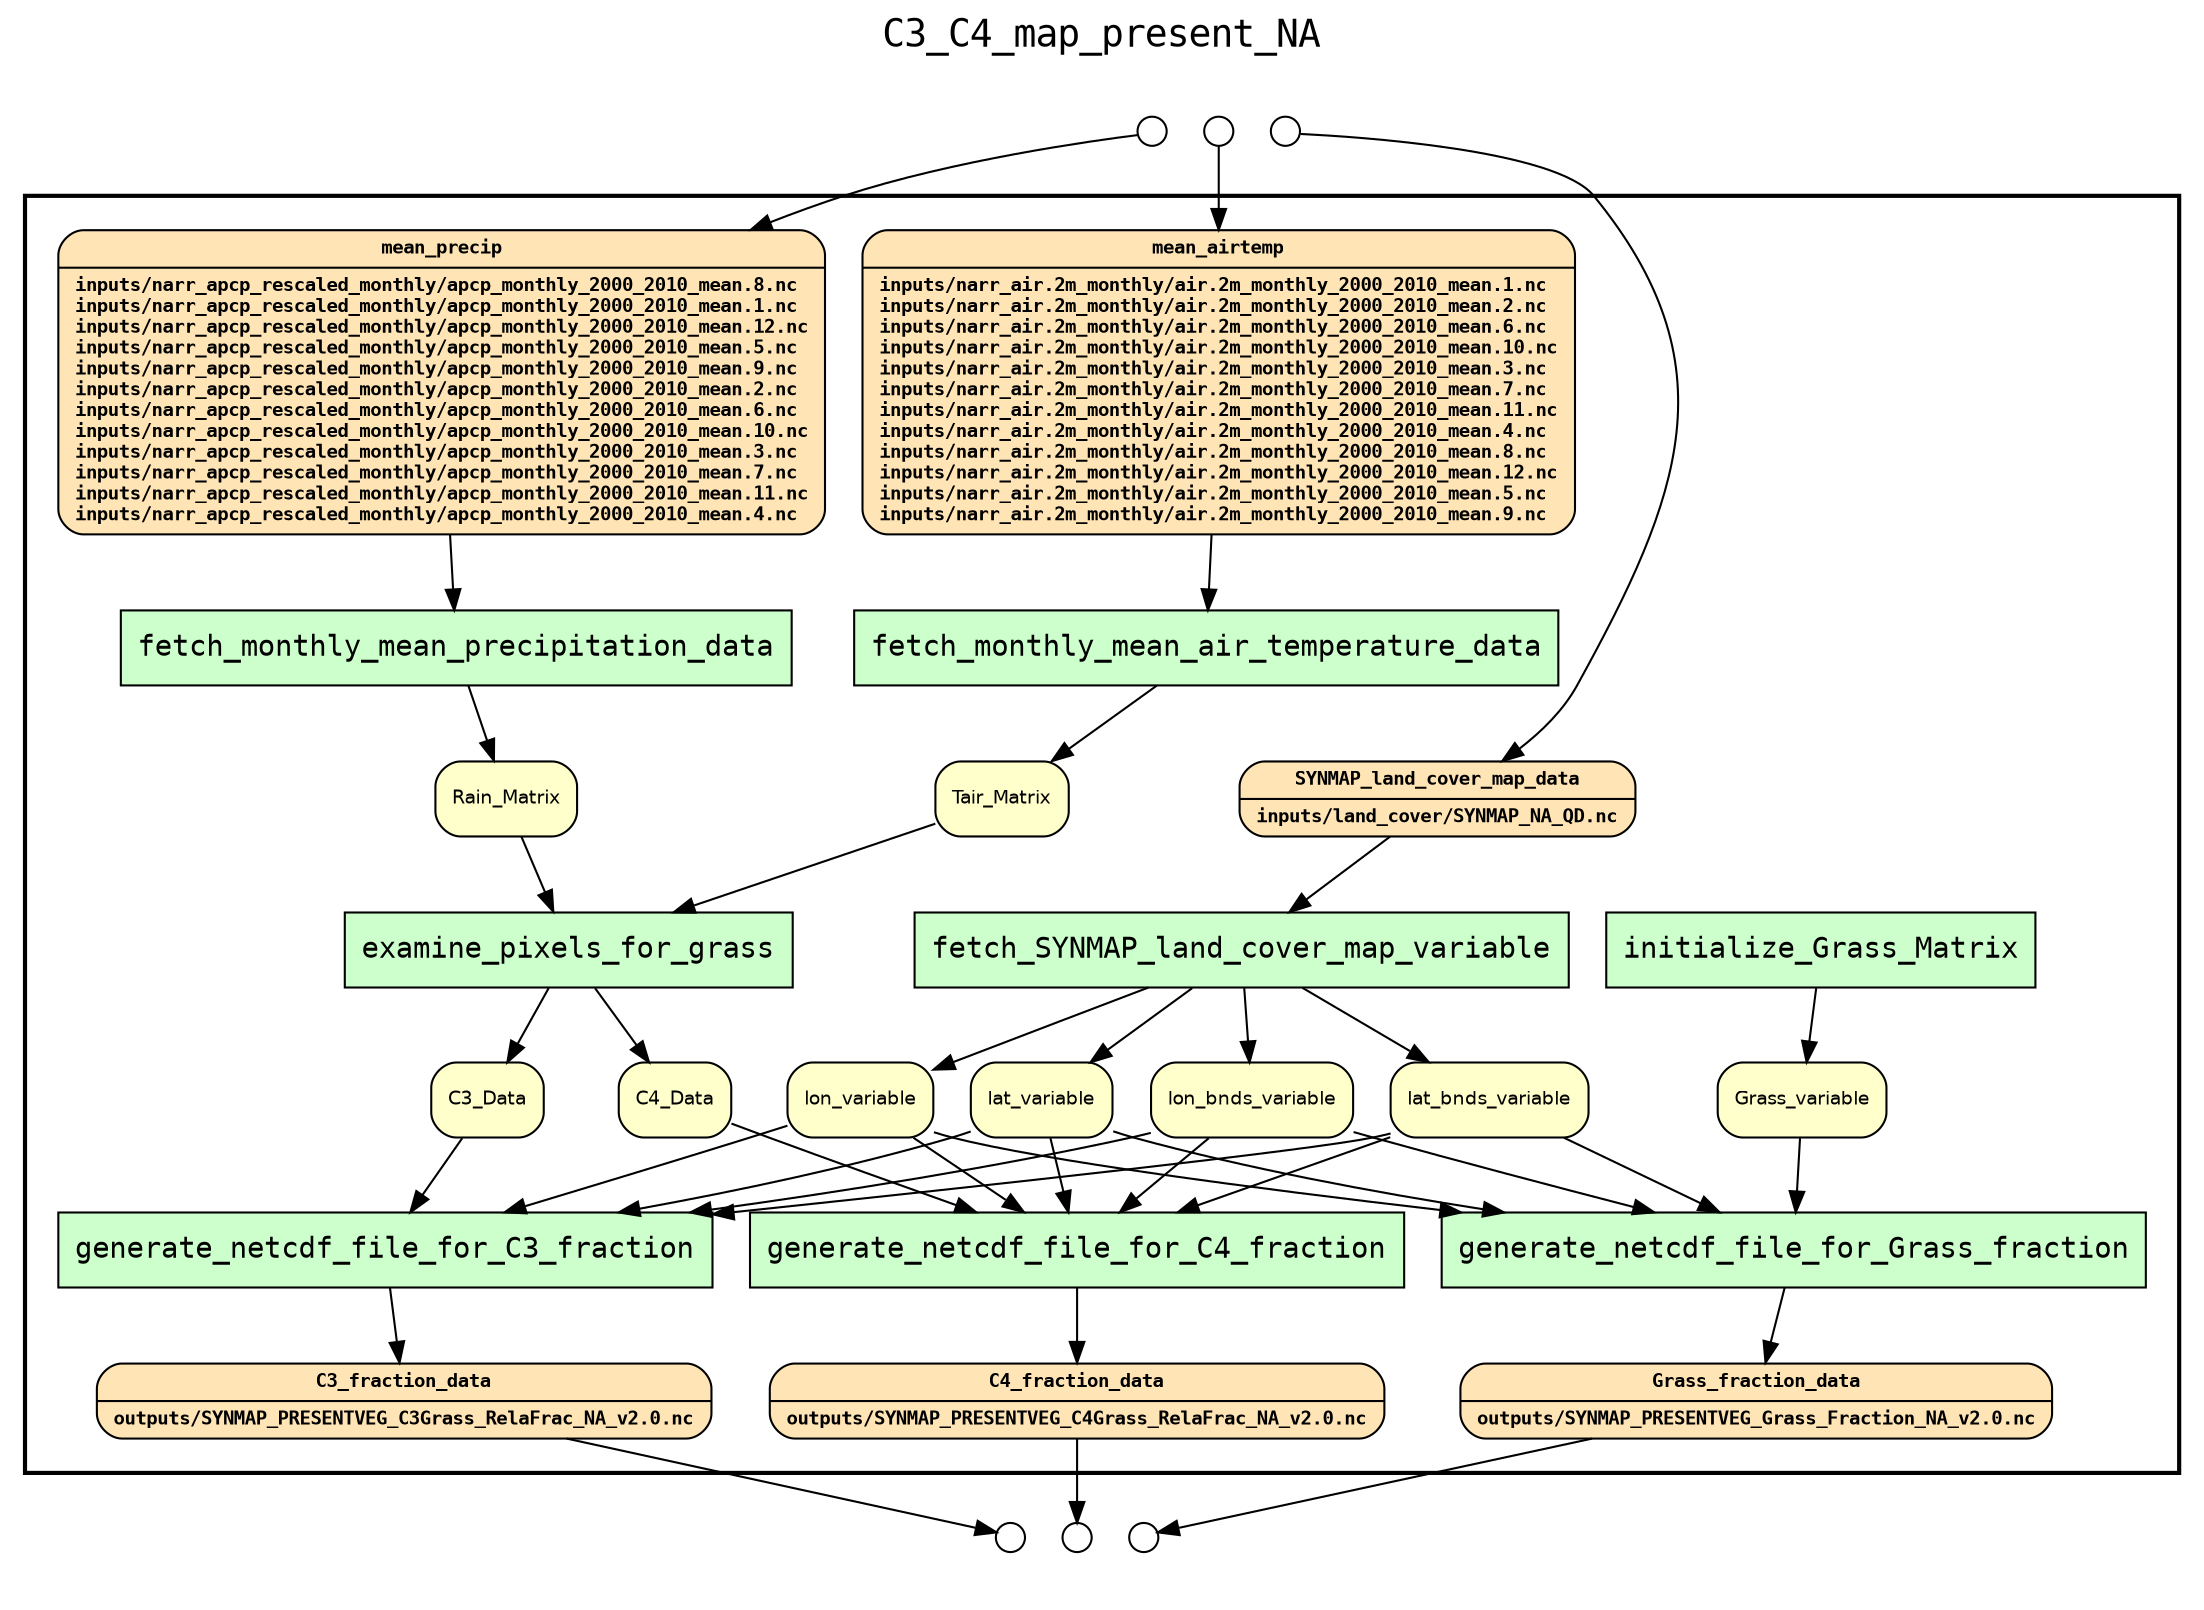 
digraph yw_data_view {
rankdir=TB
fontname=Courier; fontsize=18; labelloc=t
label="C3_C4_map_present_NA"
subgraph cluster_workflow { label=""; color=black; penwidth=2
subgraph cluster_workflow_inner { label=""; color=white
node[shape=box style="filled" fillcolor="#CCFFCC" peripheries=1 fontname=Courier]
fetch_SYNMAP_land_cover_map_variable
fetch_monthly_mean_air_temperature_data
fetch_monthly_mean_precipitation_data
initialize_Grass_Matrix
examine_pixels_for_grass
generate_netcdf_file_for_C3_fraction
generate_netcdf_file_for_C4_fraction
generate_netcdf_file_for_Grass_fraction
node[shape=box style="filled" fillcolor="#CCFFCC" peripheries=1 fontname=Courier]
node[shape=box style="rounded,filled" fillcolor="#FFE4B5" peripheries=1 fontname="Courier-Bold" fontsize=9]
SYNMAP_land_cover_map_data[shape=record rankdir=LR label="{<f0> SYNMAP_land_cover_map_data |<f1>inputs/land_cover/SYNMAP_NA_QD.nc\l}"]
mean_airtemp[shape=record rankdir=LR label="{<f0> mean_airtemp |<f1>inputs/narr_air.2m_monthly/air.2m_monthly_2000_2010_mean.1.nc\linputs/narr_air.2m_monthly/air.2m_monthly_2000_2010_mean.2.nc\linputs/narr_air.2m_monthly/air.2m_monthly_2000_2010_mean.6.nc\linputs/narr_air.2m_monthly/air.2m_monthly_2000_2010_mean.10.nc\linputs/narr_air.2m_monthly/air.2m_monthly_2000_2010_mean.3.nc\linputs/narr_air.2m_monthly/air.2m_monthly_2000_2010_mean.7.nc\linputs/narr_air.2m_monthly/air.2m_monthly_2000_2010_mean.11.nc\linputs/narr_air.2m_monthly/air.2m_monthly_2000_2010_mean.4.nc\linputs/narr_air.2m_monthly/air.2m_monthly_2000_2010_mean.8.nc\linputs/narr_air.2m_monthly/air.2m_monthly_2000_2010_mean.12.nc\linputs/narr_air.2m_monthly/air.2m_monthly_2000_2010_mean.5.nc\linputs/narr_air.2m_monthly/air.2m_monthly_2000_2010_mean.9.nc\l}"]
mean_precip[shape=record rankdir=LR label="{<f0> mean_precip |<f1>inputs/narr_apcp_rescaled_monthly/apcp_monthly_2000_2010_mean.8.nc\linputs/narr_apcp_rescaled_monthly/apcp_monthly_2000_2010_mean.1.nc\linputs/narr_apcp_rescaled_monthly/apcp_monthly_2000_2010_mean.12.nc\linputs/narr_apcp_rescaled_monthly/apcp_monthly_2000_2010_mean.5.nc\linputs/narr_apcp_rescaled_monthly/apcp_monthly_2000_2010_mean.9.nc\linputs/narr_apcp_rescaled_monthly/apcp_monthly_2000_2010_mean.2.nc\linputs/narr_apcp_rescaled_monthly/apcp_monthly_2000_2010_mean.6.nc\linputs/narr_apcp_rescaled_monthly/apcp_monthly_2000_2010_mean.10.nc\linputs/narr_apcp_rescaled_monthly/apcp_monthly_2000_2010_mean.3.nc\linputs/narr_apcp_rescaled_monthly/apcp_monthly_2000_2010_mean.7.nc\linputs/narr_apcp_rescaled_monthly/apcp_monthly_2000_2010_mean.11.nc\linputs/narr_apcp_rescaled_monthly/apcp_monthly_2000_2010_mean.4.nc\l}"]
node[shape=box style="rounded,filled" fillcolor="#FFFFCC" peripheries=1 fontname=Helvetica]
lon_variable
lat_variable
lon_bnds_variable
lat_bnds_variable
Tair_Matrix
Rain_Matrix
Grass_variable
C3_Data
C4_Data
node[shape=box style="rounded,filled" fillcolor="#FFE4B5" peripheries=1 fontname="Courier-Bold" fontsize=9]
C3_fraction_data[shape=record rankdir=LR label="{<f0> C3_fraction_data |<f1>outputs/SYNMAP_PRESENTVEG_C3Grass_RelaFrac_NA_v2.0.nc\l}"]
C4_fraction_data[shape=record rankdir=LR label="{<f0> C4_fraction_data |<f1>outputs/SYNMAP_PRESENTVEG_C4Grass_RelaFrac_NA_v2.0.nc\l}"]
Grass_fraction_data[shape=record rankdir=LR label="{<f0> Grass_fraction_data |<f1>outputs/SYNMAP_PRESENTVEG_Grass_Fraction_NA_v2.0.nc\l}"]
node[shape=box style="rounded,filled" fillcolor="#FFFFFF" peripheries=1 fontname=Helvetica]
}}
subgraph cluster_inflows { label=""; color=white; penwidth=2
subgraph cluster_inflows_inner { label=""; color=white
node[shape=circle fillcolor="#FFFFFF" peripheries=1 width=0.2]
SYNMAP_land_cover_map_data_inflow [label=""]
mean_airtemp_inflow [label=""]
mean_precip_inflow [label=""]
}}
subgraph cluster_outflows { label=""; color=white; penwidth=2
subgraph cluster_outflows_inner { label=""; color=white
node[shape=circle fillcolor="#FFFFFF" peripheries=1 width=0.2]
Grass_fraction_data_outflow [label=""]
C4_fraction_data_outflow [label=""]
C3_fraction_data_outflow [label=""]
}}
SYNMAP_land_cover_map_data -> fetch_SYNMAP_land_cover_map_variable
lon_variable -> generate_netcdf_file_for_C3_fraction
lon_variable -> generate_netcdf_file_for_C4_fraction
lon_variable -> generate_netcdf_file_for_Grass_fraction
lat_variable -> generate_netcdf_file_for_C3_fraction
lat_variable -> generate_netcdf_file_for_C4_fraction
lat_variable -> generate_netcdf_file_for_Grass_fraction
lon_bnds_variable -> generate_netcdf_file_for_C3_fraction
lon_bnds_variable -> generate_netcdf_file_for_C4_fraction
lon_bnds_variable -> generate_netcdf_file_for_Grass_fraction
lat_bnds_variable -> generate_netcdf_file_for_C3_fraction
lat_bnds_variable -> generate_netcdf_file_for_C4_fraction
lat_bnds_variable -> generate_netcdf_file_for_Grass_fraction
mean_airtemp -> fetch_monthly_mean_air_temperature_data
Tair_Matrix -> examine_pixels_for_grass
mean_precip -> fetch_monthly_mean_precipitation_data
Rain_Matrix -> examine_pixels_for_grass
Grass_variable -> generate_netcdf_file_for_Grass_fraction
C3_Data -> generate_netcdf_file_for_C3_fraction
C4_Data -> generate_netcdf_file_for_C4_fraction
fetch_SYNMAP_land_cover_map_variable -> lon_variable
fetch_SYNMAP_land_cover_map_variable -> lat_variable
fetch_SYNMAP_land_cover_map_variable -> lon_bnds_variable
fetch_SYNMAP_land_cover_map_variable -> lat_bnds_variable
fetch_monthly_mean_air_temperature_data -> Tair_Matrix
fetch_monthly_mean_precipitation_data -> Rain_Matrix
initialize_Grass_Matrix -> Grass_variable
examine_pixels_for_grass -> C3_Data
examine_pixels_for_grass -> C4_Data
generate_netcdf_file_for_C3_fraction -> C3_fraction_data
generate_netcdf_file_for_C4_fraction -> C4_fraction_data
generate_netcdf_file_for_Grass_fraction -> Grass_fraction_data
SYNMAP_land_cover_map_data_inflow -> SYNMAP_land_cover_map_data
mean_airtemp_inflow -> mean_airtemp
mean_precip_inflow -> mean_precip
Grass_fraction_data -> Grass_fraction_data_outflow
C4_fraction_data -> C4_fraction_data_outflow
C3_fraction_data -> C3_fraction_data_outflow
}

